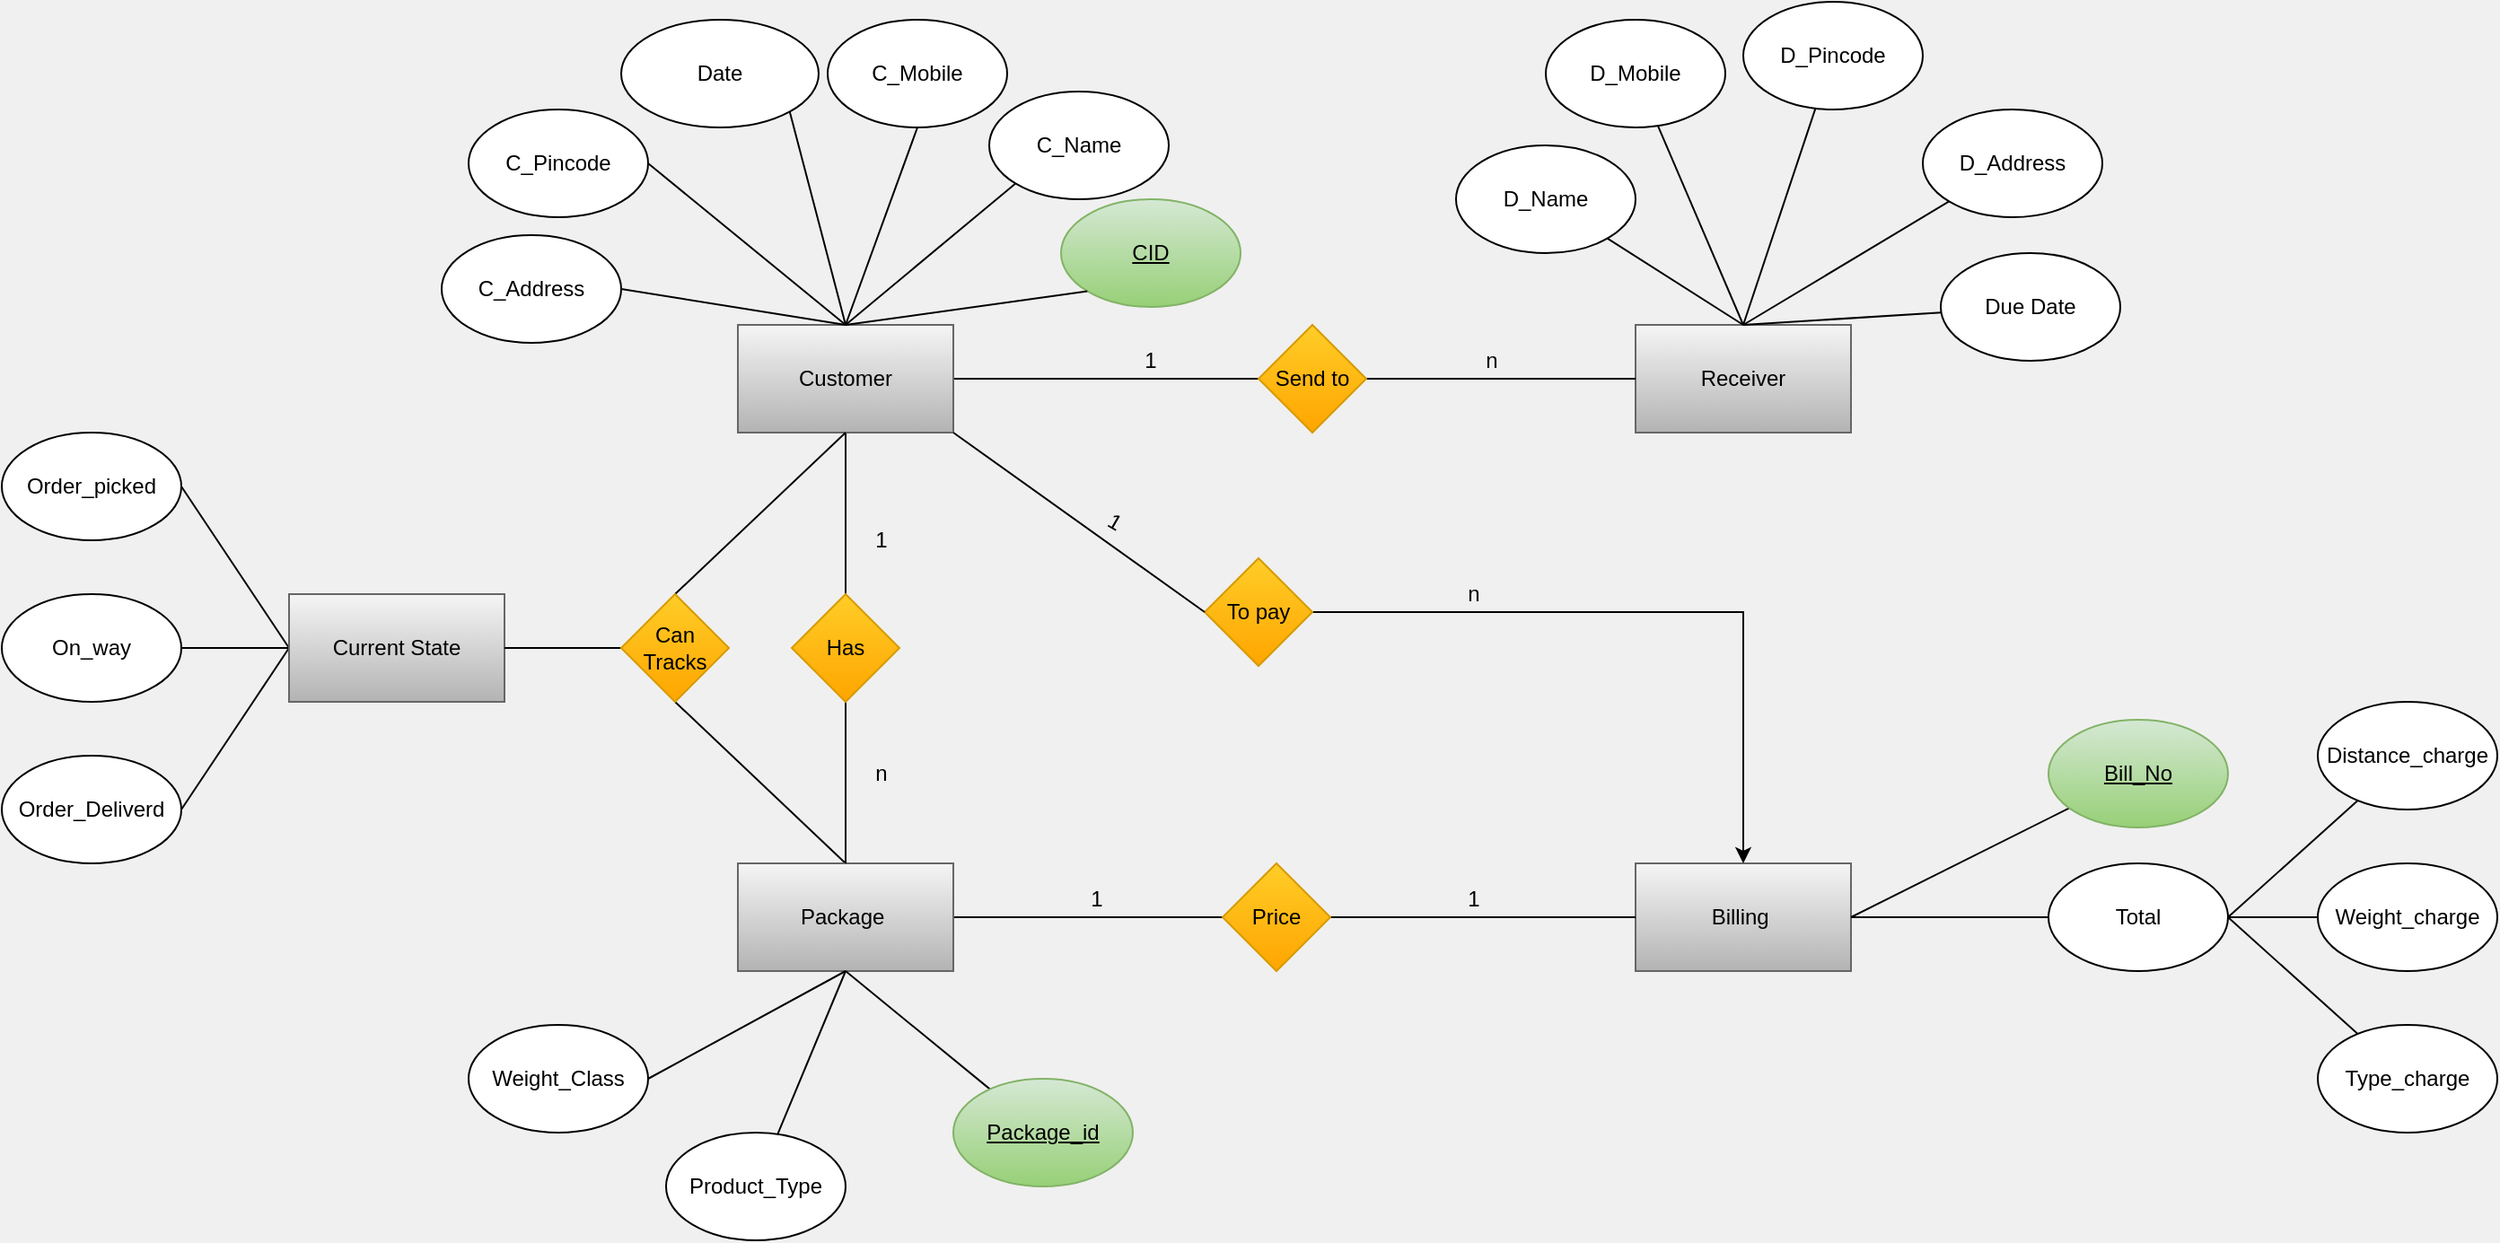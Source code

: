 <mxfile version="14.4.3" type="device"><diagram id="n0dAN5CB-yEJUvhoUVJw" name="Page-1"><mxGraphModel dx="1652" dy="94" grid="1" gridSize="10" guides="1" tooltips="1" connect="1" arrows="1" fold="1" page="0" pageScale="1" pageWidth="1169" pageHeight="827" background="#F0F0F0" math="0" shadow="0"><root><mxCell id="0"/><mxCell id="1" parent="0"/><mxCell id="uActMXkkaRuj3pdvKJF8-3" style="edgeStyle=orthogonalEdgeStyle;rounded=0;orthogonalLoop=1;jettySize=auto;html=1;entryX=0;entryY=0.5;entryDx=0;entryDy=0;endArrow=none;endFill=0;" parent="1" source="dXDy_l0iQi4139m_I6VM-1" target="--lnaU19z6dqX27ke5Of-7" edge="1"><mxGeometry relative="1" as="geometry"/></mxCell><mxCell id="uActMXkkaRuj3pdvKJF8-5" style="edgeStyle=orthogonalEdgeStyle;rounded=0;orthogonalLoop=1;jettySize=auto;html=1;entryX=0.5;entryY=0;entryDx=0;entryDy=0;endArrow=none;endFill=0;" parent="1" source="dXDy_l0iQi4139m_I6VM-1" target="--lnaU19z6dqX27ke5Of-4" edge="1"><mxGeometry relative="1" as="geometry"/></mxCell><mxCell id="dXDy_l0iQi4139m_I6VM-1" value="Customer" style="rounded=0;whiteSpace=wrap;html=1;fillColor=#f5f5f5;strokeColor=#666666;gradientColor=#b3b3b3;" parent="1" vertex="1"><mxGeometry x="-310" y="900" width="120" height="60" as="geometry"/></mxCell><mxCell id="MQBhFUi7EviAk8EySmOD-6" style="edgeStyle=none;rounded=0;orthogonalLoop=1;jettySize=auto;html=1;entryX=1;entryY=0.5;entryDx=0;entryDy=0;endArrow=none;endFill=0;exitX=0;exitY=0.5;exitDx=0;exitDy=0;" parent="1" source="dXDy_l0iQi4139m_I6VM-2" target="dXDy_l0iQi4139m_I6VM-35" edge="1"><mxGeometry relative="1" as="geometry"/></mxCell><mxCell id="MQBhFUi7EviAk8EySmOD-7" style="edgeStyle=none;rounded=0;orthogonalLoop=1;jettySize=auto;html=1;entryX=1;entryY=0.5;entryDx=0;entryDy=0;endArrow=none;endFill=0;" parent="1" source="dXDy_l0iQi4139m_I6VM-2" target="dXDy_l0iQi4139m_I6VM-36" edge="1"><mxGeometry relative="1" as="geometry"/></mxCell><mxCell id="MQBhFUi7EviAk8EySmOD-8" style="edgeStyle=none;rounded=0;orthogonalLoop=1;jettySize=auto;html=1;entryX=1;entryY=0.5;entryDx=0;entryDy=0;endArrow=none;endFill=0;exitX=0;exitY=0.5;exitDx=0;exitDy=0;" parent="1" source="dXDy_l0iQi4139m_I6VM-2" target="dXDy_l0iQi4139m_I6VM-26" edge="1"><mxGeometry relative="1" as="geometry"><mxPoint x="-540" y="1110" as="sourcePoint"/></mxGeometry></mxCell><mxCell id="dXDy_l0iQi4139m_I6VM-2" value="Current State" style="rounded=0;whiteSpace=wrap;html=1;fillColor=#f5f5f5;strokeColor=#666666;gradientColor=#b3b3b3;" parent="1" vertex="1"><mxGeometry x="-560" y="1050" width="120" height="60" as="geometry"/></mxCell><mxCell id="dXDy_l0iQi4139m_I6VM-3" value="Billing&amp;nbsp;" style="rounded=0;whiteSpace=wrap;html=1;fillColor=#f5f5f5;strokeColor=#666666;gradientColor=#b3b3b3;" parent="1" vertex="1"><mxGeometry x="190" y="1200" width="120" height="60" as="geometry"/></mxCell><mxCell id="uActMXkkaRuj3pdvKJF8-7" style="edgeStyle=orthogonalEdgeStyle;rounded=0;orthogonalLoop=1;jettySize=auto;html=1;entryX=0;entryY=0.5;entryDx=0;entryDy=0;endArrow=none;endFill=0;" parent="1" source="dXDy_l0iQi4139m_I6VM-4" target="--lnaU19z6dqX27ke5Of-18" edge="1"><mxGeometry relative="1" as="geometry"/></mxCell><mxCell id="MQBhFUi7EviAk8EySmOD-5" style="edgeStyle=none;rounded=0;orthogonalLoop=1;jettySize=auto;html=1;entryX=0.5;entryY=1;entryDx=0;entryDy=0;endArrow=none;endFill=0;" parent="1" target="--lnaU19z6dqX27ke5Of-6" edge="1"><mxGeometry relative="1" as="geometry"><mxPoint x="-250" y="1200" as="sourcePoint"/></mxGeometry></mxCell><mxCell id="dXDy_l0iQi4139m_I6VM-4" value="Package&amp;nbsp;" style="rounded=0;whiteSpace=wrap;html=1;fillColor=#f5f5f5;strokeColor=#666666;gradientColor=#b3b3b3;" parent="1" vertex="1"><mxGeometry x="-310" y="1200" width="120" height="60" as="geometry"/></mxCell><mxCell id="dXDy_l0iQi4139m_I6VM-5" value="Receiver" style="rounded=0;whiteSpace=wrap;html=1;fillColor=#f5f5f5;strokeColor=#666666;gradientColor=#b3b3b3;" parent="1" vertex="1"><mxGeometry x="190" y="900" width="120" height="60" as="geometry"/></mxCell><mxCell id="dXDy_l0iQi4139m_I6VM-6" value="Date" style="ellipse;whiteSpace=wrap;html=1;" parent="1" vertex="1"><mxGeometry x="-375" y="730" width="110" height="60" as="geometry"/></mxCell><mxCell id="dXDy_l0iQi4139m_I6VM-7" value="C_Pincode" style="ellipse;whiteSpace=wrap;html=1;" parent="1" vertex="1"><mxGeometry x="-460" y="780" width="100" height="60" as="geometry"/></mxCell><mxCell id="dXDy_l0iQi4139m_I6VM-8" value="C_Address" style="ellipse;whiteSpace=wrap;html=1;" parent="1" vertex="1"><mxGeometry x="-475" y="850" width="100" height="60" as="geometry"/></mxCell><mxCell id="dXDy_l0iQi4139m_I6VM-9" value="C_Mobile" style="ellipse;whiteSpace=wrap;html=1;" parent="1" vertex="1"><mxGeometry x="-260" y="730" width="100" height="60" as="geometry"/></mxCell><mxCell id="dXDy_l0iQi4139m_I6VM-10" value="C_Name" style="ellipse;whiteSpace=wrap;html=1;" parent="1" vertex="1"><mxGeometry x="-170" y="770" width="100" height="60" as="geometry"/></mxCell><mxCell id="dXDy_l0iQi4139m_I6VM-11" value="CID" style="ellipse;whiteSpace=wrap;html=1;fontStyle=4;gradientColor=#97d077;fillColor=#d5e8d4;strokeColor=#82b366;" parent="1" vertex="1"><mxGeometry x="-130" y="830" width="100" height="60" as="geometry"/></mxCell><mxCell id="uActMXkkaRuj3pdvKJF8-24" style="edgeStyle=none;rounded=0;orthogonalLoop=1;jettySize=auto;html=1;entryX=0.5;entryY=0;entryDx=0;entryDy=0;endArrow=none;endFill=0;strokeWidth=1;" parent="1" source="dXDy_l0iQi4139m_I6VM-16" target="dXDy_l0iQi4139m_I6VM-5" edge="1"><mxGeometry relative="1" as="geometry"/></mxCell><mxCell id="dXDy_l0iQi4139m_I6VM-16" value="D_Pincode" style="ellipse;whiteSpace=wrap;html=1;" parent="1" vertex="1"><mxGeometry x="250" y="720" width="100" height="60" as="geometry"/></mxCell><mxCell id="uActMXkkaRuj3pdvKJF8-29" style="edgeStyle=none;rounded=0;orthogonalLoop=1;jettySize=auto;html=1;entryX=0.5;entryY=0;entryDx=0;entryDy=0;endArrow=none;endFill=0;strokeWidth=1;" parent="1" source="dXDy_l0iQi4139m_I6VM-18" target="dXDy_l0iQi4139m_I6VM-5" edge="1"><mxGeometry relative="1" as="geometry"/></mxCell><mxCell id="dXDy_l0iQi4139m_I6VM-18" value="Due Date" style="ellipse;whiteSpace=wrap;html=1;" parent="1" vertex="1"><mxGeometry x="360" y="860" width="100" height="60" as="geometry"/></mxCell><mxCell id="uActMXkkaRuj3pdvKJF8-27" style="edgeStyle=none;rounded=0;orthogonalLoop=1;jettySize=auto;html=1;entryX=0.5;entryY=0;entryDx=0;entryDy=0;endArrow=none;endFill=0;strokeWidth=1;" parent="1" source="dXDy_l0iQi4139m_I6VM-19" target="dXDy_l0iQi4139m_I6VM-5" edge="1"><mxGeometry relative="1" as="geometry"/></mxCell><mxCell id="dXDy_l0iQi4139m_I6VM-19" value="D_Mobile" style="ellipse;whiteSpace=wrap;html=1;" parent="1" vertex="1"><mxGeometry x="140" y="730" width="100" height="60" as="geometry"/></mxCell><mxCell id="uActMXkkaRuj3pdvKJF8-28" style="edgeStyle=none;rounded=0;orthogonalLoop=1;jettySize=auto;html=1;endArrow=none;endFill=0;strokeWidth=1;" parent="1" source="dXDy_l0iQi4139m_I6VM-20" edge="1"><mxGeometry relative="1" as="geometry"><mxPoint x="250" y="900" as="targetPoint"/></mxGeometry></mxCell><mxCell id="dXDy_l0iQi4139m_I6VM-20" value="D_Address" style="ellipse;whiteSpace=wrap;html=1;" parent="1" vertex="1"><mxGeometry x="350" y="780" width="100" height="60" as="geometry"/></mxCell><mxCell id="uActMXkkaRuj3pdvKJF8-26" style="edgeStyle=none;rounded=0;orthogonalLoop=1;jettySize=auto;html=1;entryX=0.5;entryY=0;entryDx=0;entryDy=0;endArrow=none;endFill=0;strokeWidth=1;" parent="1" source="dXDy_l0iQi4139m_I6VM-21" target="dXDy_l0iQi4139m_I6VM-5" edge="1"><mxGeometry relative="1" as="geometry"/></mxCell><mxCell id="dXDy_l0iQi4139m_I6VM-21" value="D_Name" style="ellipse;whiteSpace=wrap;html=1;" parent="1" vertex="1"><mxGeometry x="90" y="800" width="100" height="60" as="geometry"/></mxCell><mxCell id="uActMXkkaRuj3pdvKJF8-20" style="edgeStyle=none;rounded=0;orthogonalLoop=1;jettySize=auto;html=1;entryX=0.5;entryY=1;entryDx=0;entryDy=0;strokeWidth=1;endArrow=none;endFill=0;" parent="1" source="dXDy_l0iQi4139m_I6VM-23" target="dXDy_l0iQi4139m_I6VM-4" edge="1"><mxGeometry relative="1" as="geometry"/></mxCell><mxCell id="dXDy_l0iQi4139m_I6VM-23" value="Product_Type" style="ellipse;whiteSpace=wrap;html=1;" parent="1" vertex="1"><mxGeometry x="-350" y="1350" width="100" height="60" as="geometry"/></mxCell><mxCell id="dXDy_l0iQi4139m_I6VM-26" value="Order_Deliverd" style="ellipse;whiteSpace=wrap;html=1;" parent="1" vertex="1"><mxGeometry x="-720" y="1140" width="100" height="60" as="geometry"/></mxCell><mxCell id="uActMXkkaRuj3pdvKJF8-30" style="edgeStyle=none;rounded=0;orthogonalLoop=1;jettySize=auto;html=1;endArrow=none;endFill=0;strokeWidth=1;" parent="1" source="dXDy_l0iQi4139m_I6VM-28" target="dXDy_l0iQi4139m_I6VM-3" edge="1"><mxGeometry relative="1" as="geometry"/></mxCell><mxCell id="dXDy_l0iQi4139m_I6VM-28" value="Total" style="ellipse;whiteSpace=wrap;html=1;" parent="1" vertex="1"><mxGeometry x="420" y="1200" width="100" height="60" as="geometry"/></mxCell><mxCell id="uActMXkkaRuj3pdvKJF8-34" style="edgeStyle=none;rounded=0;orthogonalLoop=1;jettySize=auto;html=1;entryX=1;entryY=0.5;entryDx=0;entryDy=0;endArrow=none;endFill=0;strokeWidth=1;" parent="1" source="dXDy_l0iQi4139m_I6VM-29" target="dXDy_l0iQi4139m_I6VM-28" edge="1"><mxGeometry relative="1" as="geometry"/></mxCell><mxCell id="dXDy_l0iQi4139m_I6VM-29" value="Type_charge" style="ellipse;whiteSpace=wrap;html=1;" parent="1" vertex="1"><mxGeometry x="570" y="1290" width="100" height="60" as="geometry"/></mxCell><mxCell id="uActMXkkaRuj3pdvKJF8-33" style="edgeStyle=none;rounded=0;orthogonalLoop=1;jettySize=auto;html=1;entryX=1;entryY=0.5;entryDx=0;entryDy=0;endArrow=none;endFill=0;strokeWidth=1;" parent="1" source="dXDy_l0iQi4139m_I6VM-30" target="dXDy_l0iQi4139m_I6VM-28" edge="1"><mxGeometry relative="1" as="geometry"/></mxCell><mxCell id="dXDy_l0iQi4139m_I6VM-30" value="Weight_charge" style="ellipse;whiteSpace=wrap;html=1;" parent="1" vertex="1"><mxGeometry x="570" y="1200" width="100" height="60" as="geometry"/></mxCell><mxCell id="uActMXkkaRuj3pdvKJF8-32" style="edgeStyle=none;rounded=0;orthogonalLoop=1;jettySize=auto;html=1;entryX=1;entryY=0.5;entryDx=0;entryDy=0;endArrow=none;endFill=0;strokeWidth=1;" parent="1" source="dXDy_l0iQi4139m_I6VM-31" target="dXDy_l0iQi4139m_I6VM-28" edge="1"><mxGeometry relative="1" as="geometry"/></mxCell><mxCell id="dXDy_l0iQi4139m_I6VM-31" value="Distance_charge" style="ellipse;whiteSpace=wrap;html=1;" parent="1" vertex="1"><mxGeometry x="570" y="1110" width="100" height="60" as="geometry"/></mxCell><mxCell id="uActMXkkaRuj3pdvKJF8-31" style="edgeStyle=none;rounded=0;orthogonalLoop=1;jettySize=auto;html=1;entryX=1;entryY=0.5;entryDx=0;entryDy=0;endArrow=none;endFill=0;strokeWidth=1;" parent="1" source="dXDy_l0iQi4139m_I6VM-32" target="dXDy_l0iQi4139m_I6VM-3" edge="1"><mxGeometry relative="1" as="geometry"/></mxCell><mxCell id="dXDy_l0iQi4139m_I6VM-32" value="&lt;span&gt;Bill_No&lt;/span&gt;" style="ellipse;whiteSpace=wrap;html=1;fontStyle=4;gradientColor=#97d077;fillColor=#d5e8d4;strokeColor=#82b366;" parent="1" vertex="1"><mxGeometry x="420" y="1120" width="100" height="60" as="geometry"/></mxCell><mxCell id="uActMXkkaRuj3pdvKJF8-21" style="edgeStyle=none;rounded=0;orthogonalLoop=1;jettySize=auto;html=1;entryX=0.5;entryY=1;entryDx=0;entryDy=0;strokeWidth=1;endArrow=none;endFill=0;" parent="1" source="dXDy_l0iQi4139m_I6VM-33" target="dXDy_l0iQi4139m_I6VM-4" edge="1"><mxGeometry relative="1" as="geometry"/></mxCell><mxCell id="dXDy_l0iQi4139m_I6VM-33" value="&lt;u&gt;Package_id&lt;/u&gt;" style="ellipse;whiteSpace=wrap;html=1;gradientColor=#97d077;fillColor=#d5e8d4;strokeColor=#82b366;" parent="1" vertex="1"><mxGeometry x="-190" y="1320" width="100" height="60" as="geometry"/></mxCell><mxCell id="dXDy_l0iQi4139m_I6VM-35" value="Order_picked" style="ellipse;whiteSpace=wrap;html=1;" parent="1" vertex="1"><mxGeometry x="-720" y="960" width="100" height="60" as="geometry"/></mxCell><mxCell id="dXDy_l0iQi4139m_I6VM-36" value="On_way" style="ellipse;whiteSpace=wrap;html=1;" parent="1" vertex="1"><mxGeometry x="-720" y="1050" width="100" height="60" as="geometry"/></mxCell><mxCell id="uActMXkkaRuj3pdvKJF8-6" style="edgeStyle=orthogonalEdgeStyle;rounded=0;orthogonalLoop=1;jettySize=auto;html=1;entryX=0.5;entryY=0;entryDx=0;entryDy=0;endArrow=none;endFill=0;" parent="1" source="--lnaU19z6dqX27ke5Of-4" target="dXDy_l0iQi4139m_I6VM-4" edge="1"><mxGeometry relative="1" as="geometry"/></mxCell><mxCell id="--lnaU19z6dqX27ke5Of-4" value="Has" style="rhombus;whiteSpace=wrap;html=1;gradientColor=#ffa500;fillColor=#ffcd28;strokeColor=#d79b00;" parent="1" vertex="1"><mxGeometry x="-280" y="1050" width="60" height="60" as="geometry"/></mxCell><mxCell id="--lnaU19z6dqX27ke5Of-15" value="" style="edgeStyle=orthogonalEdgeStyle;rounded=0;orthogonalLoop=1;jettySize=auto;html=1;endArrow=none;endFill=0;" parent="1" source="--lnaU19z6dqX27ke5Of-6" target="dXDy_l0iQi4139m_I6VM-2" edge="1"><mxGeometry relative="1" as="geometry"/></mxCell><mxCell id="MQBhFUi7EviAk8EySmOD-3" style="rounded=0;orthogonalLoop=1;jettySize=auto;html=1;entryX=0.5;entryY=1;entryDx=0;entryDy=0;exitX=0.5;exitY=0;exitDx=0;exitDy=0;endArrow=none;endFill=0;" parent="1" source="--lnaU19z6dqX27ke5Of-6" target="dXDy_l0iQi4139m_I6VM-1" edge="1"><mxGeometry relative="1" as="geometry"/></mxCell><mxCell id="--lnaU19z6dqX27ke5Of-6" value="Can Tracks" style="rhombus;whiteSpace=wrap;html=1;gradientColor=#ffa500;fillColor=#ffcd28;strokeColor=#d79b00;" parent="1" vertex="1"><mxGeometry x="-375" y="1050" width="60" height="60" as="geometry"/></mxCell><mxCell id="uActMXkkaRuj3pdvKJF8-4" style="edgeStyle=orthogonalEdgeStyle;rounded=0;orthogonalLoop=1;jettySize=auto;html=1;entryX=0;entryY=0.5;entryDx=0;entryDy=0;endArrow=none;endFill=0;" parent="1" source="--lnaU19z6dqX27ke5Of-7" target="dXDy_l0iQi4139m_I6VM-5" edge="1"><mxGeometry relative="1" as="geometry"/></mxCell><mxCell id="--lnaU19z6dqX27ke5Of-7" value="Send to" style="rhombus;whiteSpace=wrap;html=1;gradientColor=#ffa500;fillColor=#ffcd28;strokeColor=#d79b00;" parent="1" vertex="1"><mxGeometry x="-20" y="900" width="60" height="60" as="geometry"/></mxCell><mxCell id="uActMXkkaRuj3pdvKJF8-11" style="edgeStyle=orthogonalEdgeStyle;rounded=0;orthogonalLoop=1;jettySize=auto;html=1;entryX=0.5;entryY=0;entryDx=0;entryDy=0;" parent="1" source="--lnaU19z6dqX27ke5Of-8" target="dXDy_l0iQi4139m_I6VM-3" edge="1"><mxGeometry relative="1" as="geometry"/></mxCell><mxCell id="--lnaU19z6dqX27ke5Of-8" value="To pay" style="rhombus;whiteSpace=wrap;html=1;gradientColor=#ffa500;fillColor=#ffcd28;strokeColor=#d79b00;" parent="1" vertex="1"><mxGeometry x="-50" y="1030" width="60" height="60" as="geometry"/></mxCell><mxCell id="uActMXkkaRuj3pdvKJF8-8" style="edgeStyle=orthogonalEdgeStyle;rounded=0;orthogonalLoop=1;jettySize=auto;html=1;entryX=0;entryY=0.5;entryDx=0;entryDy=0;endArrow=none;endFill=0;" parent="1" source="--lnaU19z6dqX27ke5Of-18" target="dXDy_l0iQi4139m_I6VM-3" edge="1"><mxGeometry relative="1" as="geometry"/></mxCell><mxCell id="--lnaU19z6dqX27ke5Of-18" value="Price" style="rhombus;whiteSpace=wrap;html=1;rounded=0;gradientColor=#ffa500;fillColor=#ffcd28;strokeColor=#d79b00;" parent="1" vertex="1"><mxGeometry x="-40" y="1200" width="60" height="60" as="geometry"/></mxCell><mxCell id="uActMXkkaRuj3pdvKJF8-19" style="rounded=0;orthogonalLoop=1;jettySize=auto;html=1;exitX=1;exitY=0.5;exitDx=0;exitDy=0;entryX=0.5;entryY=1;entryDx=0;entryDy=0;strokeWidth=1;endArrow=none;endFill=0;" parent="1" source="uActMXkkaRuj3pdvKJF8-1" target="dXDy_l0iQi4139m_I6VM-4" edge="1"><mxGeometry relative="1" as="geometry"/></mxCell><mxCell id="uActMXkkaRuj3pdvKJF8-1" value="Weight_Class" style="ellipse;whiteSpace=wrap;html=1;fontStyle=0" parent="1" vertex="1"><mxGeometry x="-460" y="1290" width="100" height="60" as="geometry"/></mxCell><mxCell id="uActMXkkaRuj3pdvKJF8-10" value="" style="endArrow=none;html=1;entryX=1;entryY=1;entryDx=0;entryDy=0;exitX=0;exitY=0.5;exitDx=0;exitDy=0;" parent="1" source="--lnaU19z6dqX27ke5Of-8" target="dXDy_l0iQi4139m_I6VM-1" edge="1"><mxGeometry width="50" height="50" relative="1" as="geometry"><mxPoint x="80" y="840" as="sourcePoint"/><mxPoint x="130" y="790" as="targetPoint"/></mxGeometry></mxCell><mxCell id="uActMXkkaRuj3pdvKJF8-12" value="" style="endArrow=none;html=1;entryX=0.5;entryY=0;entryDx=0;entryDy=0;exitX=0;exitY=1;exitDx=0;exitDy=0;" parent="1" source="dXDy_l0iQi4139m_I6VM-11" target="dXDy_l0iQi4139m_I6VM-1" edge="1"><mxGeometry width="50" height="50" relative="1" as="geometry"><mxPoint x="80" y="1030" as="sourcePoint"/><mxPoint x="130" y="980" as="targetPoint"/></mxGeometry></mxCell><mxCell id="uActMXkkaRuj3pdvKJF8-13" value="" style="endArrow=none;html=1;entryX=0;entryY=1;entryDx=0;entryDy=0;exitX=0.5;exitY=0;exitDx=0;exitDy=0;" parent="1" source="dXDy_l0iQi4139m_I6VM-1" target="dXDy_l0iQi4139m_I6VM-10" edge="1"><mxGeometry width="50" height="50" relative="1" as="geometry"><mxPoint x="-240" y="910" as="sourcePoint"/><mxPoint x="130" y="980" as="targetPoint"/></mxGeometry></mxCell><mxCell id="uActMXkkaRuj3pdvKJF8-14" value="" style="endArrow=none;html=1;entryX=0.5;entryY=1;entryDx=0;entryDy=0;exitX=0.5;exitY=0;exitDx=0;exitDy=0;" parent="1" source="dXDy_l0iQi4139m_I6VM-1" target="dXDy_l0iQi4139m_I6VM-9" edge="1"><mxGeometry width="50" height="50" relative="1" as="geometry"><mxPoint x="80" y="1030" as="sourcePoint"/><mxPoint x="130" y="980" as="targetPoint"/></mxGeometry></mxCell><mxCell id="uActMXkkaRuj3pdvKJF8-15" value="" style="endArrow=none;html=1;entryX=1;entryY=1;entryDx=0;entryDy=0;exitX=0.5;exitY=0;exitDx=0;exitDy=0;" parent="1" source="dXDy_l0iQi4139m_I6VM-1" target="dXDy_l0iQi4139m_I6VM-6" edge="1"><mxGeometry width="50" height="50" relative="1" as="geometry"><mxPoint x="80" y="1030" as="sourcePoint"/><mxPoint x="130" y="980" as="targetPoint"/></mxGeometry></mxCell><mxCell id="uActMXkkaRuj3pdvKJF8-16" value="" style="endArrow=none;html=1;entryX=1;entryY=0.5;entryDx=0;entryDy=0;exitX=0.5;exitY=0;exitDx=0;exitDy=0;" parent="1" source="dXDy_l0iQi4139m_I6VM-1" target="dXDy_l0iQi4139m_I6VM-7" edge="1"><mxGeometry width="50" height="50" relative="1" as="geometry"><mxPoint x="80" y="1030" as="sourcePoint"/><mxPoint x="130" y="980" as="targetPoint"/></mxGeometry></mxCell><mxCell id="uActMXkkaRuj3pdvKJF8-17" value="" style="endArrow=none;html=1;entryX=1;entryY=0.5;entryDx=0;entryDy=0;exitX=0.5;exitY=0;exitDx=0;exitDy=0;" parent="1" source="dXDy_l0iQi4139m_I6VM-1" target="dXDy_l0iQi4139m_I6VM-8" edge="1"><mxGeometry width="50" height="50" relative="1" as="geometry"><mxPoint x="80" y="1030" as="sourcePoint"/><mxPoint x="130" y="980" as="targetPoint"/></mxGeometry></mxCell><mxCell id="qUv4M0Gft7cwkVA03WTq-1" value="1" style="text;html=1;strokeColor=none;fillColor=none;align=center;verticalAlign=middle;whiteSpace=wrap;rounded=0;" vertex="1" parent="1"><mxGeometry x="-100" y="910" width="40" height="20" as="geometry"/></mxCell><mxCell id="qUv4M0Gft7cwkVA03WTq-2" value="n" style="text;html=1;strokeColor=none;fillColor=none;align=center;verticalAlign=middle;whiteSpace=wrap;rounded=0;" vertex="1" parent="1"><mxGeometry x="90" y="910" width="40" height="20" as="geometry"/></mxCell><mxCell id="qUv4M0Gft7cwkVA03WTq-3" value="n" style="text;html=1;strokeColor=none;fillColor=none;align=center;verticalAlign=middle;whiteSpace=wrap;rounded=0;" vertex="1" parent="1"><mxGeometry x="80" y="1040" width="40" height="20" as="geometry"/></mxCell><mxCell id="qUv4M0Gft7cwkVA03WTq-4" value="1" style="text;html=1;strokeColor=none;fillColor=none;align=center;verticalAlign=middle;whiteSpace=wrap;rounded=0;rotation=30;" vertex="1" parent="1"><mxGeometry x="-120" y="1000" width="40" height="20" as="geometry"/></mxCell><mxCell id="qUv4M0Gft7cwkVA03WTq-5" value="n" style="text;html=1;strokeColor=none;fillColor=none;align=center;verticalAlign=middle;whiteSpace=wrap;rounded=0;" vertex="1" parent="1"><mxGeometry x="-250" y="1140" width="40" height="20" as="geometry"/></mxCell><mxCell id="qUv4M0Gft7cwkVA03WTq-6" value="1" style="text;html=1;strokeColor=none;fillColor=none;align=center;verticalAlign=middle;whiteSpace=wrap;rounded=0;" vertex="1" parent="1"><mxGeometry x="-250" y="1010" width="40" height="20" as="geometry"/></mxCell><mxCell id="qUv4M0Gft7cwkVA03WTq-7" value="1" style="text;html=1;strokeColor=none;fillColor=none;align=center;verticalAlign=middle;whiteSpace=wrap;rounded=0;" vertex="1" parent="1"><mxGeometry x="80" y="1210" width="40" height="20" as="geometry"/></mxCell><mxCell id="qUv4M0Gft7cwkVA03WTq-8" value="1" style="text;html=1;strokeColor=none;fillColor=none;align=center;verticalAlign=middle;whiteSpace=wrap;rounded=0;" vertex="1" parent="1"><mxGeometry x="-130" y="1210" width="40" height="20" as="geometry"/></mxCell></root></mxGraphModel></diagram></mxfile>